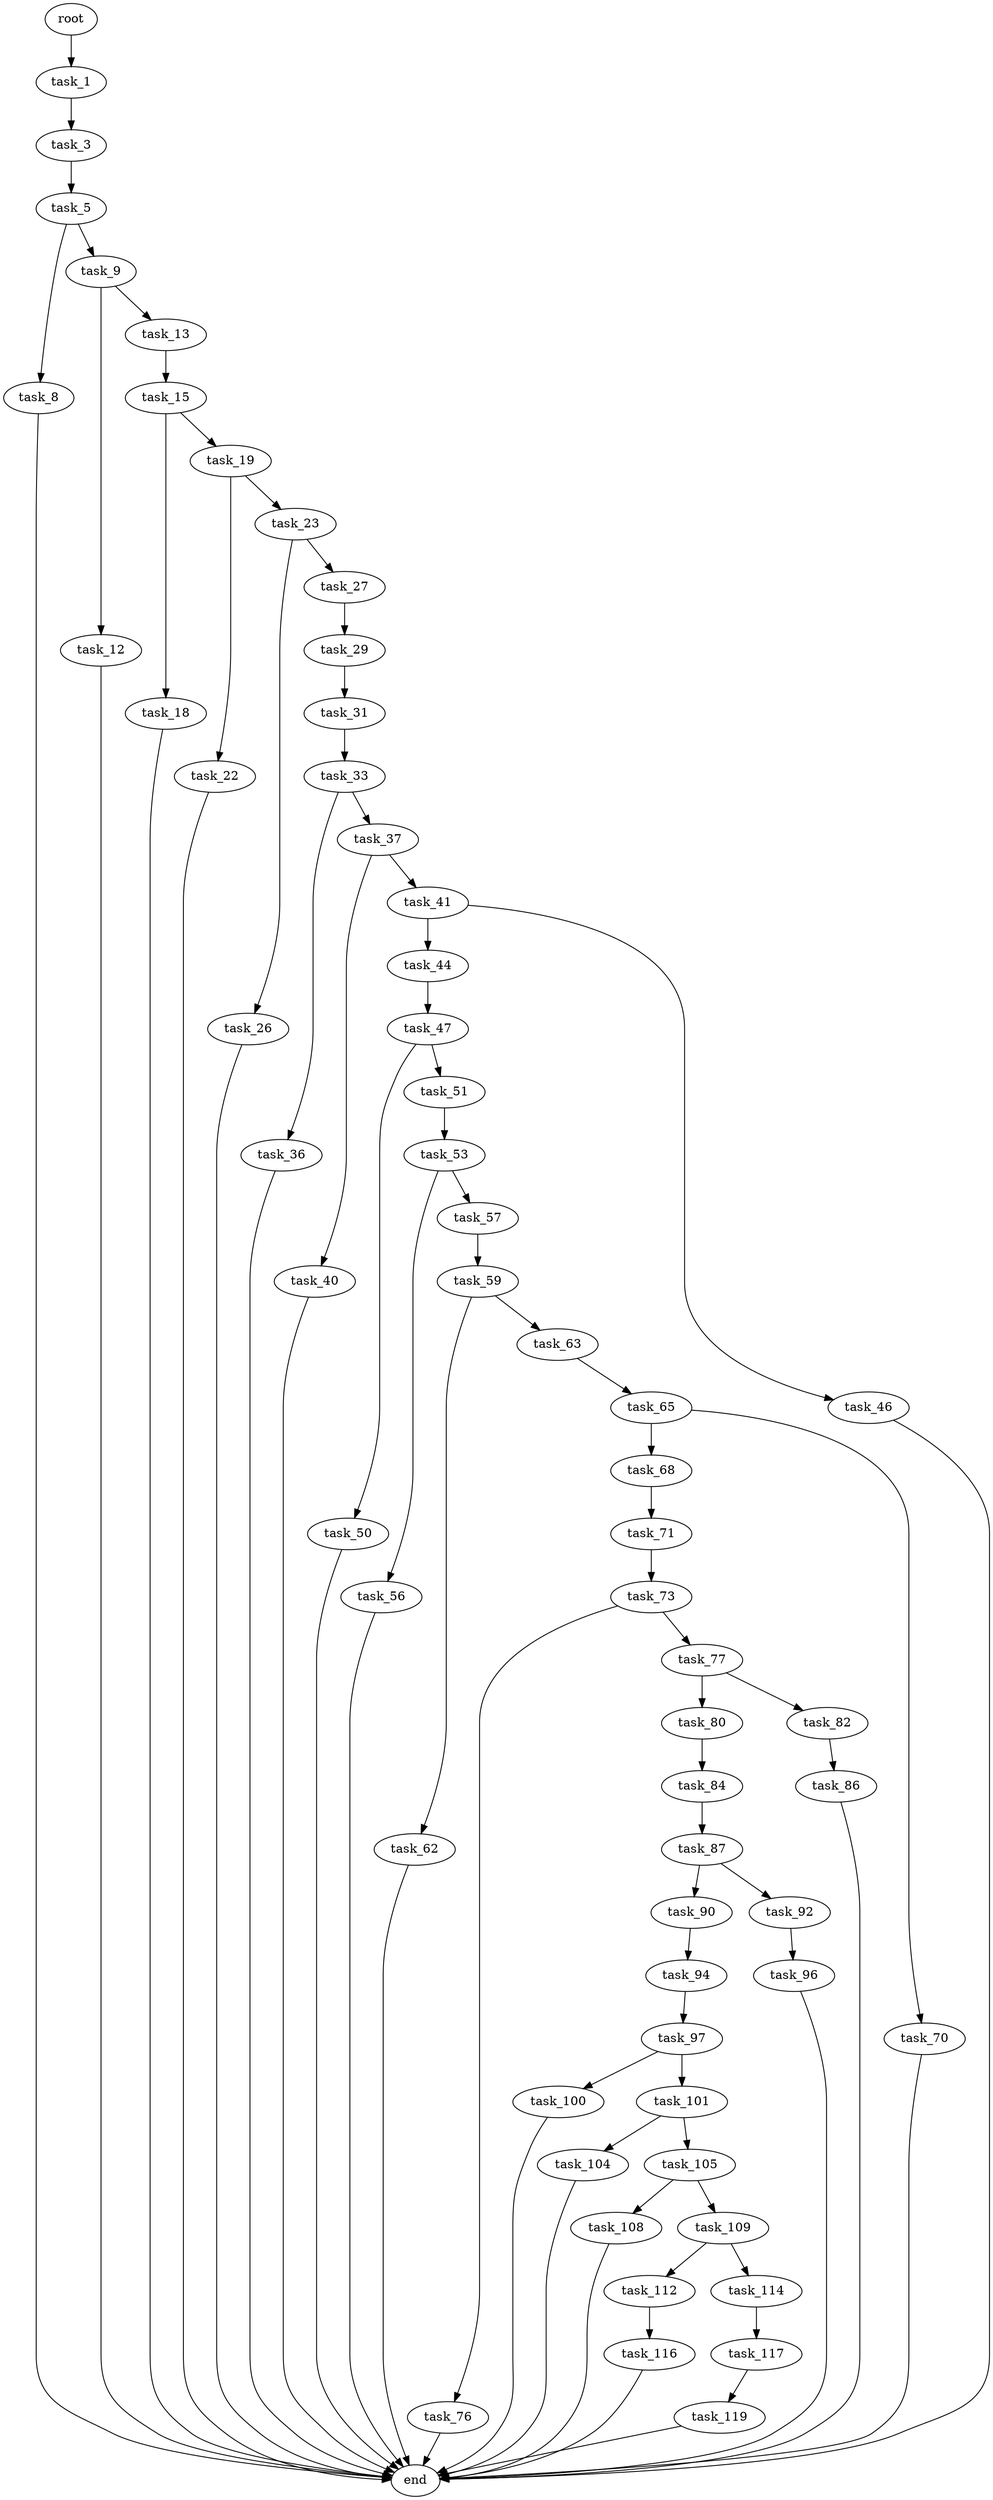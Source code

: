 digraph G {
  root [size="0.000000"];
  task_1 [size="68719476736.000000"];
  task_3 [size="231928233984.000000"];
  task_5 [size="4370707338.000000"];
  task_8 [size="8589934592.000000"];
  task_9 [size="4332868339.000000"];
  end [size="0.000000"];
  task_12 [size="8589934592.000000"];
  task_13 [size="549755813888.000000"];
  task_15 [size="5767479273.000000"];
  task_18 [size="51703808208.000000"];
  task_19 [size="782757789696.000000"];
  task_22 [size="17176794282.000000"];
  task_23 [size="3788145786.000000"];
  task_26 [size="81149093851.000000"];
  task_27 [size="1073741824000.000000"];
  task_29 [size="1073741824000.000000"];
  task_31 [size="8589934592.000000"];
  task_33 [size="68719476736.000000"];
  task_36 [size="228978646523.000000"];
  task_37 [size="1381981334.000000"];
  task_40 [size="12650846758.000000"];
  task_41 [size="1017738196.000000"];
  task_44 [size="2161169881.000000"];
  task_46 [size="239580228549.000000"];
  task_47 [size="7859847526.000000"];
  task_50 [size="428556673012.000000"];
  task_51 [size="68719476736.000000"];
  task_53 [size="48177381989.000000"];
  task_56 [size="177611475660.000000"];
  task_57 [size="22970078147.000000"];
  task_59 [size="549755813888.000000"];
  task_62 [size="8589934592.000000"];
  task_63 [size="1073741824000.000000"];
  task_65 [size="549755813888.000000"];
  task_68 [size="782757789696.000000"];
  task_70 [size="113067617298.000000"];
  task_71 [size="43577705254.000000"];
  task_73 [size="271160153732.000000"];
  task_76 [size="30678401956.000000"];
  task_77 [size="16092431294.000000"];
  task_80 [size="7389297525.000000"];
  task_82 [size="68719476736.000000"];
  task_84 [size="68719476736.000000"];
  task_86 [size="27242530552.000000"];
  task_87 [size="141284951931.000000"];
  task_90 [size="1067524167629.000000"];
  task_92 [size="14447324922.000000"];
  task_94 [size="1792362802.000000"];
  task_96 [size="2054381097.000000"];
  task_97 [size="22819694329.000000"];
  task_100 [size="549755813888.000000"];
  task_101 [size="134217728000.000000"];
  task_104 [size="7708851330.000000"];
  task_105 [size="4948321087.000000"];
  task_108 [size="1073741824000.000000"];
  task_109 [size="609892316365.000000"];
  task_112 [size="845143376202.000000"];
  task_114 [size="17048145943.000000"];
  task_116 [size="176918673480.000000"];
  task_117 [size="231928233984.000000"];
  task_119 [size="134217728000.000000"];

  root -> task_1 [size="1.000000"];
  task_1 -> task_3 [size="134217728.000000"];
  task_3 -> task_5 [size="301989888.000000"];
  task_5 -> task_8 [size="75497472.000000"];
  task_5 -> task_9 [size="75497472.000000"];
  task_8 -> end [size="1.000000"];
  task_9 -> task_12 [size="75497472.000000"];
  task_9 -> task_13 [size="75497472.000000"];
  task_12 -> end [size="1.000000"];
  task_13 -> task_15 [size="536870912.000000"];
  task_15 -> task_18 [size="209715200.000000"];
  task_15 -> task_19 [size="209715200.000000"];
  task_18 -> end [size="1.000000"];
  task_19 -> task_22 [size="679477248.000000"];
  task_19 -> task_23 [size="679477248.000000"];
  task_22 -> end [size="1.000000"];
  task_23 -> task_26 [size="75497472.000000"];
  task_23 -> task_27 [size="75497472.000000"];
  task_26 -> end [size="1.000000"];
  task_27 -> task_29 [size="838860800.000000"];
  task_29 -> task_31 [size="838860800.000000"];
  task_31 -> task_33 [size="33554432.000000"];
  task_33 -> task_36 [size="134217728.000000"];
  task_33 -> task_37 [size="134217728.000000"];
  task_36 -> end [size="1.000000"];
  task_37 -> task_40 [size="33554432.000000"];
  task_37 -> task_41 [size="33554432.000000"];
  task_40 -> end [size="1.000000"];
  task_41 -> task_44 [size="33554432.000000"];
  task_41 -> task_46 [size="33554432.000000"];
  task_44 -> task_47 [size="75497472.000000"];
  task_46 -> end [size="1.000000"];
  task_47 -> task_50 [size="301989888.000000"];
  task_47 -> task_51 [size="301989888.000000"];
  task_50 -> end [size="1.000000"];
  task_51 -> task_53 [size="134217728.000000"];
  task_53 -> task_56 [size="75497472.000000"];
  task_53 -> task_57 [size="75497472.000000"];
  task_56 -> end [size="1.000000"];
  task_57 -> task_59 [size="838860800.000000"];
  task_59 -> task_62 [size="536870912.000000"];
  task_59 -> task_63 [size="536870912.000000"];
  task_62 -> end [size="1.000000"];
  task_63 -> task_65 [size="838860800.000000"];
  task_65 -> task_68 [size="536870912.000000"];
  task_65 -> task_70 [size="536870912.000000"];
  task_68 -> task_71 [size="679477248.000000"];
  task_70 -> end [size="1.000000"];
  task_71 -> task_73 [size="33554432.000000"];
  task_73 -> task_76 [size="536870912.000000"];
  task_73 -> task_77 [size="536870912.000000"];
  task_76 -> end [size="1.000000"];
  task_77 -> task_80 [size="679477248.000000"];
  task_77 -> task_82 [size="679477248.000000"];
  task_80 -> task_84 [size="134217728.000000"];
  task_82 -> task_86 [size="134217728.000000"];
  task_84 -> task_87 [size="134217728.000000"];
  task_86 -> end [size="1.000000"];
  task_87 -> task_90 [size="411041792.000000"];
  task_87 -> task_92 [size="411041792.000000"];
  task_90 -> task_94 [size="679477248.000000"];
  task_92 -> task_96 [size="411041792.000000"];
  task_94 -> task_97 [size="33554432.000000"];
  task_96 -> end [size="1.000000"];
  task_97 -> task_100 [size="679477248.000000"];
  task_97 -> task_101 [size="679477248.000000"];
  task_100 -> end [size="1.000000"];
  task_101 -> task_104 [size="209715200.000000"];
  task_101 -> task_105 [size="209715200.000000"];
  task_104 -> end [size="1.000000"];
  task_105 -> task_108 [size="301989888.000000"];
  task_105 -> task_109 [size="301989888.000000"];
  task_108 -> end [size="1.000000"];
  task_109 -> task_112 [size="411041792.000000"];
  task_109 -> task_114 [size="411041792.000000"];
  task_112 -> task_116 [size="838860800.000000"];
  task_114 -> task_117 [size="301989888.000000"];
  task_116 -> end [size="1.000000"];
  task_117 -> task_119 [size="301989888.000000"];
  task_119 -> end [size="1.000000"];
}
